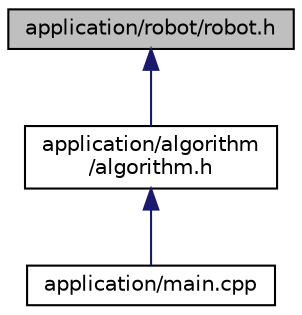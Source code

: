 digraph "application/robot/robot.h"
{
 // LATEX_PDF_SIZE
  edge [fontname="Helvetica",fontsize="10",labelfontname="Helvetica",labelfontsize="10"];
  node [fontname="Helvetica",fontsize="10",shape=record];
  Node1 [label="application/robot/robot.h",height=0.2,width=0.4,color="black", fillcolor="grey75", style="filled", fontcolor="black",tooltip="This class is used to drive the robot based on its position and orientation."];
  Node1 -> Node2 [dir="back",color="midnightblue",fontsize="10",style="solid"];
  Node2 [label="application/algorithm\l/algorithm.h",height=0.2,width=0.4,color="black", fillcolor="white", style="filled",URL="$algorithm_8h.html",tooltip="This file contains the implementation details for algorithm class."];
  Node2 -> Node3 [dir="back",color="midnightblue",fontsize="10",style="solid"];
  Node3 [label="application/main.cpp",height=0.2,width=0.4,color="black", fillcolor="white", style="filled",URL="$main_8cpp.html",tooltip="This is the main class which is built in the Simulator and used to call all other classes."];
}

